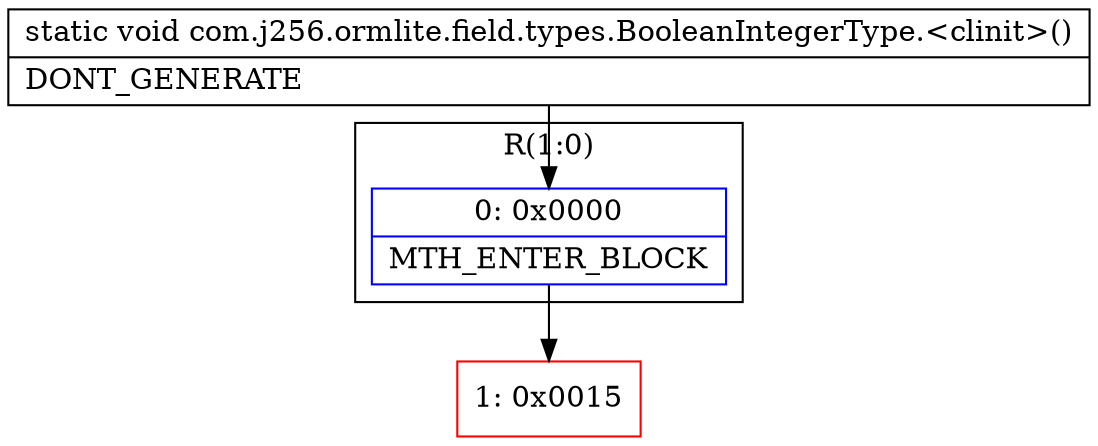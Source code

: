 digraph "CFG forcom.j256.ormlite.field.types.BooleanIntegerType.\<clinit\>()V" {
subgraph cluster_Region_1251414705 {
label = "R(1:0)";
node [shape=record,color=blue];
Node_0 [shape=record,label="{0\:\ 0x0000|MTH_ENTER_BLOCK\l}"];
}
Node_1 [shape=record,color=red,label="{1\:\ 0x0015}"];
MethodNode[shape=record,label="{static void com.j256.ormlite.field.types.BooleanIntegerType.\<clinit\>()  | DONT_GENERATE\l}"];
MethodNode -> Node_0;
Node_0 -> Node_1;
}

